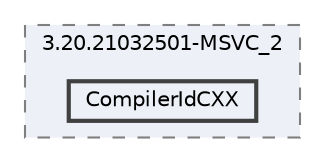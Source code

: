 digraph "D:/github/gtk4.0_uwb/build/CMakeFiles/3.20.21032501-MSVC_2/CompilerIdCXX"
{
 // LATEX_PDF_SIZE
  bgcolor="transparent";
  edge [fontname=Helvetica,fontsize=10,labelfontname=Helvetica,labelfontsize=10];
  node [fontname=Helvetica,fontsize=10,shape=box,height=0.2,width=0.4];
  compound=true
  subgraph clusterdir_c7b071e79b04f3ec585826dae4f94728 {
    graph [ bgcolor="#edf0f7", pencolor="grey50", label="3.20.21032501-MSVC_2", fontname=Helvetica,fontsize=10 style="filled,dashed", URL="dir_c7b071e79b04f3ec585826dae4f94728.html",tooltip=""]
  dir_215a34c508268cd4f81eabdaf9ae63f4 [label="CompilerIdCXX", fillcolor="#edf0f7", color="grey25", style="filled,bold", URL="dir_215a34c508268cd4f81eabdaf9ae63f4.html",tooltip=""];
  }
}
